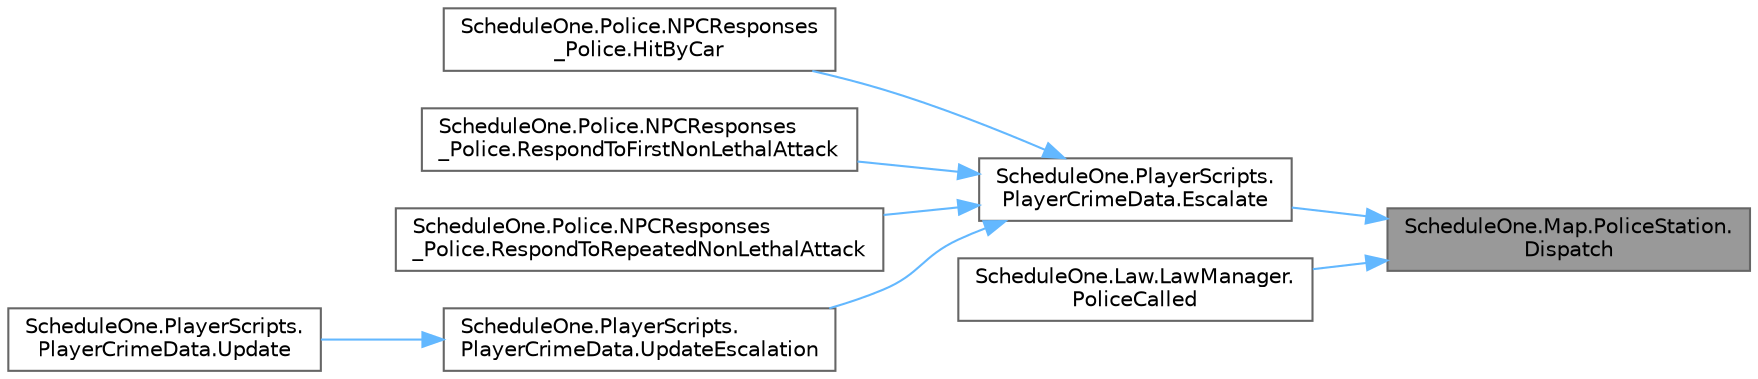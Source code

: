 digraph "ScheduleOne.Map.PoliceStation.Dispatch"
{
 // LATEX_PDF_SIZE
  bgcolor="transparent";
  edge [fontname=Helvetica,fontsize=10,labelfontname=Helvetica,labelfontsize=10];
  node [fontname=Helvetica,fontsize=10,shape=box,height=0.2,width=0.4];
  rankdir="RL";
  Node1 [id="Node000001",label="ScheduleOne.Map.PoliceStation.\lDispatch",height=0.2,width=0.4,color="gray40", fillcolor="grey60", style="filled", fontcolor="black",tooltip=" "];
  Node1 -> Node2 [id="edge1_Node000001_Node000002",dir="back",color="steelblue1",style="solid",tooltip=" "];
  Node2 [id="Node000002",label="ScheduleOne.PlayerScripts.\lPlayerCrimeData.Escalate",height=0.2,width=0.4,color="grey40", fillcolor="white", style="filled",URL="$class_schedule_one_1_1_player_scripts_1_1_player_crime_data.html#acfeef511c42d8c0a2e9e8d077c4abc71",tooltip=" "];
  Node2 -> Node3 [id="edge2_Node000002_Node000003",dir="back",color="steelblue1",style="solid",tooltip=" "];
  Node3 [id="Node000003",label="ScheduleOne.Police.NPCResponses\l_Police.HitByCar",height=0.2,width=0.4,color="grey40", fillcolor="white", style="filled",URL="$class_schedule_one_1_1_police_1_1_n_p_c_responses___police.html#aad33bf51f0d4ed3ff40b7a005899dca0",tooltip=" "];
  Node2 -> Node4 [id="edge3_Node000002_Node000004",dir="back",color="steelblue1",style="solid",tooltip=" "];
  Node4 [id="Node000004",label="ScheduleOne.Police.NPCResponses\l_Police.RespondToFirstNonLethalAttack",height=0.2,width=0.4,color="grey40", fillcolor="white", style="filled",URL="$class_schedule_one_1_1_police_1_1_n_p_c_responses___police.html#a0d75d0f476215f838d2838e43ee4a30a",tooltip=" "];
  Node2 -> Node5 [id="edge4_Node000002_Node000005",dir="back",color="steelblue1",style="solid",tooltip=" "];
  Node5 [id="Node000005",label="ScheduleOne.Police.NPCResponses\l_Police.RespondToRepeatedNonLethalAttack",height=0.2,width=0.4,color="grey40", fillcolor="white", style="filled",URL="$class_schedule_one_1_1_police_1_1_n_p_c_responses___police.html#a75c658398d6e11b7222ac519ae0ec0dd",tooltip=" "];
  Node2 -> Node6 [id="edge5_Node000002_Node000006",dir="back",color="steelblue1",style="solid",tooltip=" "];
  Node6 [id="Node000006",label="ScheduleOne.PlayerScripts.\lPlayerCrimeData.UpdateEscalation",height=0.2,width=0.4,color="grey40", fillcolor="white", style="filled",URL="$class_schedule_one_1_1_player_scripts_1_1_player_crime_data.html#a1d5aad68f0e38d0e666129618573a3f3",tooltip=" "];
  Node6 -> Node7 [id="edge6_Node000006_Node000007",dir="back",color="steelblue1",style="solid",tooltip=" "];
  Node7 [id="Node000007",label="ScheduleOne.PlayerScripts.\lPlayerCrimeData.Update",height=0.2,width=0.4,color="grey40", fillcolor="white", style="filled",URL="$class_schedule_one_1_1_player_scripts_1_1_player_crime_data.html#a04b3e6347499d7bc99308c3a0925c97b",tooltip=" "];
  Node1 -> Node8 [id="edge7_Node000001_Node000008",dir="back",color="steelblue1",style="solid",tooltip=" "];
  Node8 [id="Node000008",label="ScheduleOne.Law.LawManager.\lPoliceCalled",height=0.2,width=0.4,color="grey40", fillcolor="white", style="filled",URL="$class_schedule_one_1_1_law_1_1_law_manager.html#a7c331b7e82c0e0e4b5ed37d820fd1322",tooltip=" "];
}
